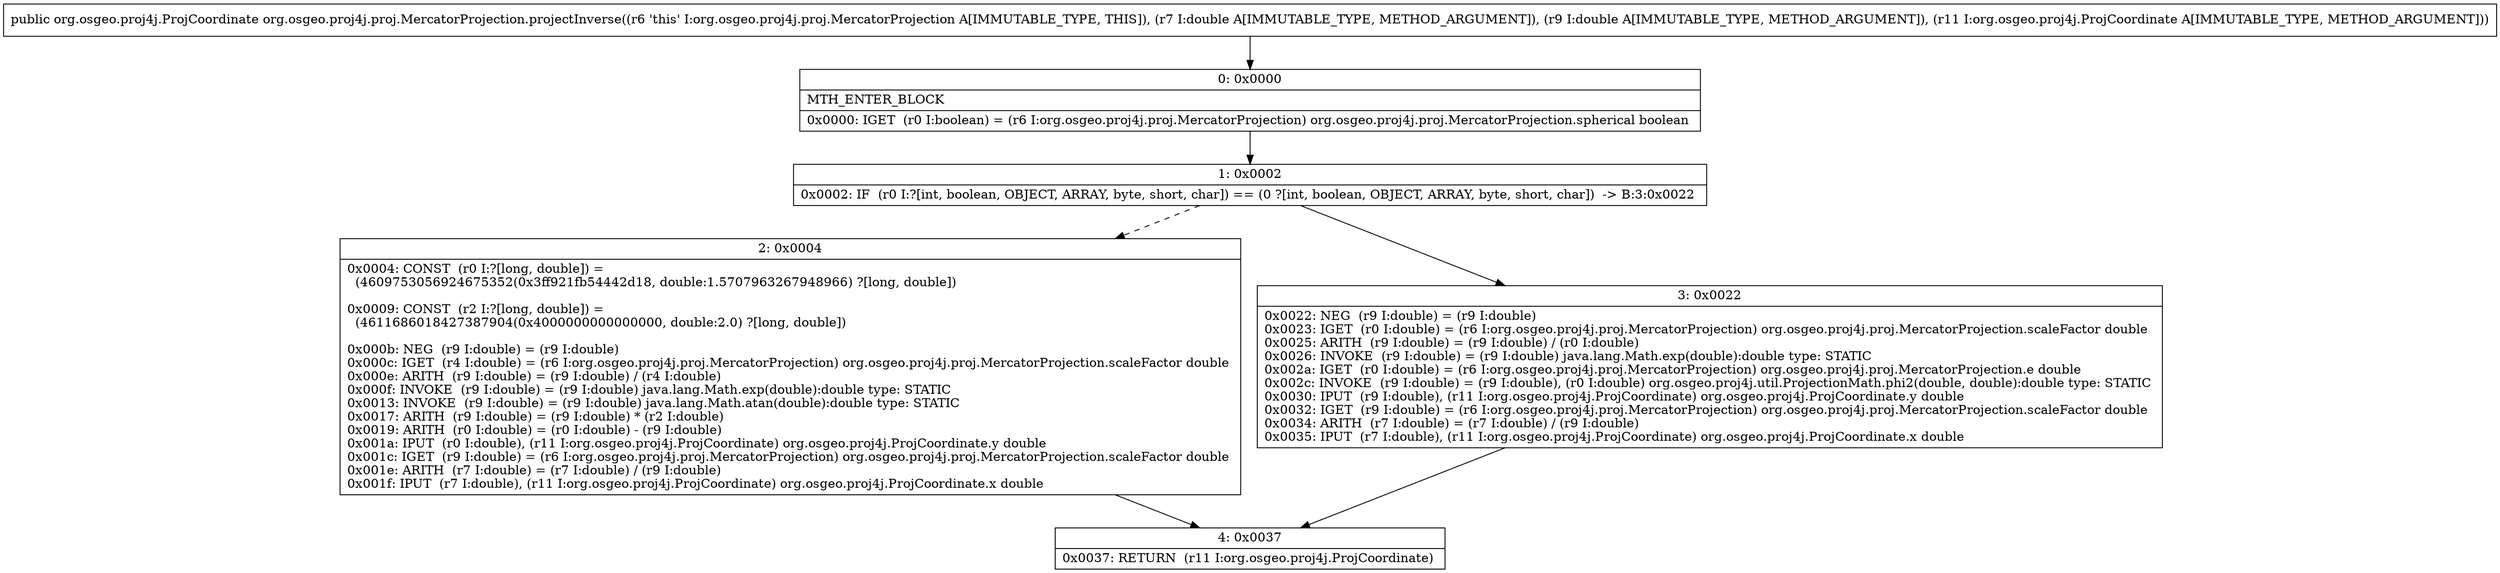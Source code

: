 digraph "CFG fororg.osgeo.proj4j.proj.MercatorProjection.projectInverse(DDLorg\/osgeo\/proj4j\/ProjCoordinate;)Lorg\/osgeo\/proj4j\/ProjCoordinate;" {
Node_0 [shape=record,label="{0\:\ 0x0000|MTH_ENTER_BLOCK\l|0x0000: IGET  (r0 I:boolean) = (r6 I:org.osgeo.proj4j.proj.MercatorProjection) org.osgeo.proj4j.proj.MercatorProjection.spherical boolean \l}"];
Node_1 [shape=record,label="{1\:\ 0x0002|0x0002: IF  (r0 I:?[int, boolean, OBJECT, ARRAY, byte, short, char]) == (0 ?[int, boolean, OBJECT, ARRAY, byte, short, char])  \-\> B:3:0x0022 \l}"];
Node_2 [shape=record,label="{2\:\ 0x0004|0x0004: CONST  (r0 I:?[long, double]) = \l  (4609753056924675352(0x3ff921fb54442d18, double:1.5707963267948966) ?[long, double])\l \l0x0009: CONST  (r2 I:?[long, double]) = \l  (4611686018427387904(0x4000000000000000, double:2.0) ?[long, double])\l \l0x000b: NEG  (r9 I:double) = (r9 I:double) \l0x000c: IGET  (r4 I:double) = (r6 I:org.osgeo.proj4j.proj.MercatorProjection) org.osgeo.proj4j.proj.MercatorProjection.scaleFactor double \l0x000e: ARITH  (r9 I:double) = (r9 I:double) \/ (r4 I:double) \l0x000f: INVOKE  (r9 I:double) = (r9 I:double) java.lang.Math.exp(double):double type: STATIC \l0x0013: INVOKE  (r9 I:double) = (r9 I:double) java.lang.Math.atan(double):double type: STATIC \l0x0017: ARITH  (r9 I:double) = (r9 I:double) * (r2 I:double) \l0x0019: ARITH  (r0 I:double) = (r0 I:double) \- (r9 I:double) \l0x001a: IPUT  (r0 I:double), (r11 I:org.osgeo.proj4j.ProjCoordinate) org.osgeo.proj4j.ProjCoordinate.y double \l0x001c: IGET  (r9 I:double) = (r6 I:org.osgeo.proj4j.proj.MercatorProjection) org.osgeo.proj4j.proj.MercatorProjection.scaleFactor double \l0x001e: ARITH  (r7 I:double) = (r7 I:double) \/ (r9 I:double) \l0x001f: IPUT  (r7 I:double), (r11 I:org.osgeo.proj4j.ProjCoordinate) org.osgeo.proj4j.ProjCoordinate.x double \l}"];
Node_3 [shape=record,label="{3\:\ 0x0022|0x0022: NEG  (r9 I:double) = (r9 I:double) \l0x0023: IGET  (r0 I:double) = (r6 I:org.osgeo.proj4j.proj.MercatorProjection) org.osgeo.proj4j.proj.MercatorProjection.scaleFactor double \l0x0025: ARITH  (r9 I:double) = (r9 I:double) \/ (r0 I:double) \l0x0026: INVOKE  (r9 I:double) = (r9 I:double) java.lang.Math.exp(double):double type: STATIC \l0x002a: IGET  (r0 I:double) = (r6 I:org.osgeo.proj4j.proj.MercatorProjection) org.osgeo.proj4j.proj.MercatorProjection.e double \l0x002c: INVOKE  (r9 I:double) = (r9 I:double), (r0 I:double) org.osgeo.proj4j.util.ProjectionMath.phi2(double, double):double type: STATIC \l0x0030: IPUT  (r9 I:double), (r11 I:org.osgeo.proj4j.ProjCoordinate) org.osgeo.proj4j.ProjCoordinate.y double \l0x0032: IGET  (r9 I:double) = (r6 I:org.osgeo.proj4j.proj.MercatorProjection) org.osgeo.proj4j.proj.MercatorProjection.scaleFactor double \l0x0034: ARITH  (r7 I:double) = (r7 I:double) \/ (r9 I:double) \l0x0035: IPUT  (r7 I:double), (r11 I:org.osgeo.proj4j.ProjCoordinate) org.osgeo.proj4j.ProjCoordinate.x double \l}"];
Node_4 [shape=record,label="{4\:\ 0x0037|0x0037: RETURN  (r11 I:org.osgeo.proj4j.ProjCoordinate) \l}"];
MethodNode[shape=record,label="{public org.osgeo.proj4j.ProjCoordinate org.osgeo.proj4j.proj.MercatorProjection.projectInverse((r6 'this' I:org.osgeo.proj4j.proj.MercatorProjection A[IMMUTABLE_TYPE, THIS]), (r7 I:double A[IMMUTABLE_TYPE, METHOD_ARGUMENT]), (r9 I:double A[IMMUTABLE_TYPE, METHOD_ARGUMENT]), (r11 I:org.osgeo.proj4j.ProjCoordinate A[IMMUTABLE_TYPE, METHOD_ARGUMENT])) }"];
MethodNode -> Node_0;
Node_0 -> Node_1;
Node_1 -> Node_2[style=dashed];
Node_1 -> Node_3;
Node_2 -> Node_4;
Node_3 -> Node_4;
}

